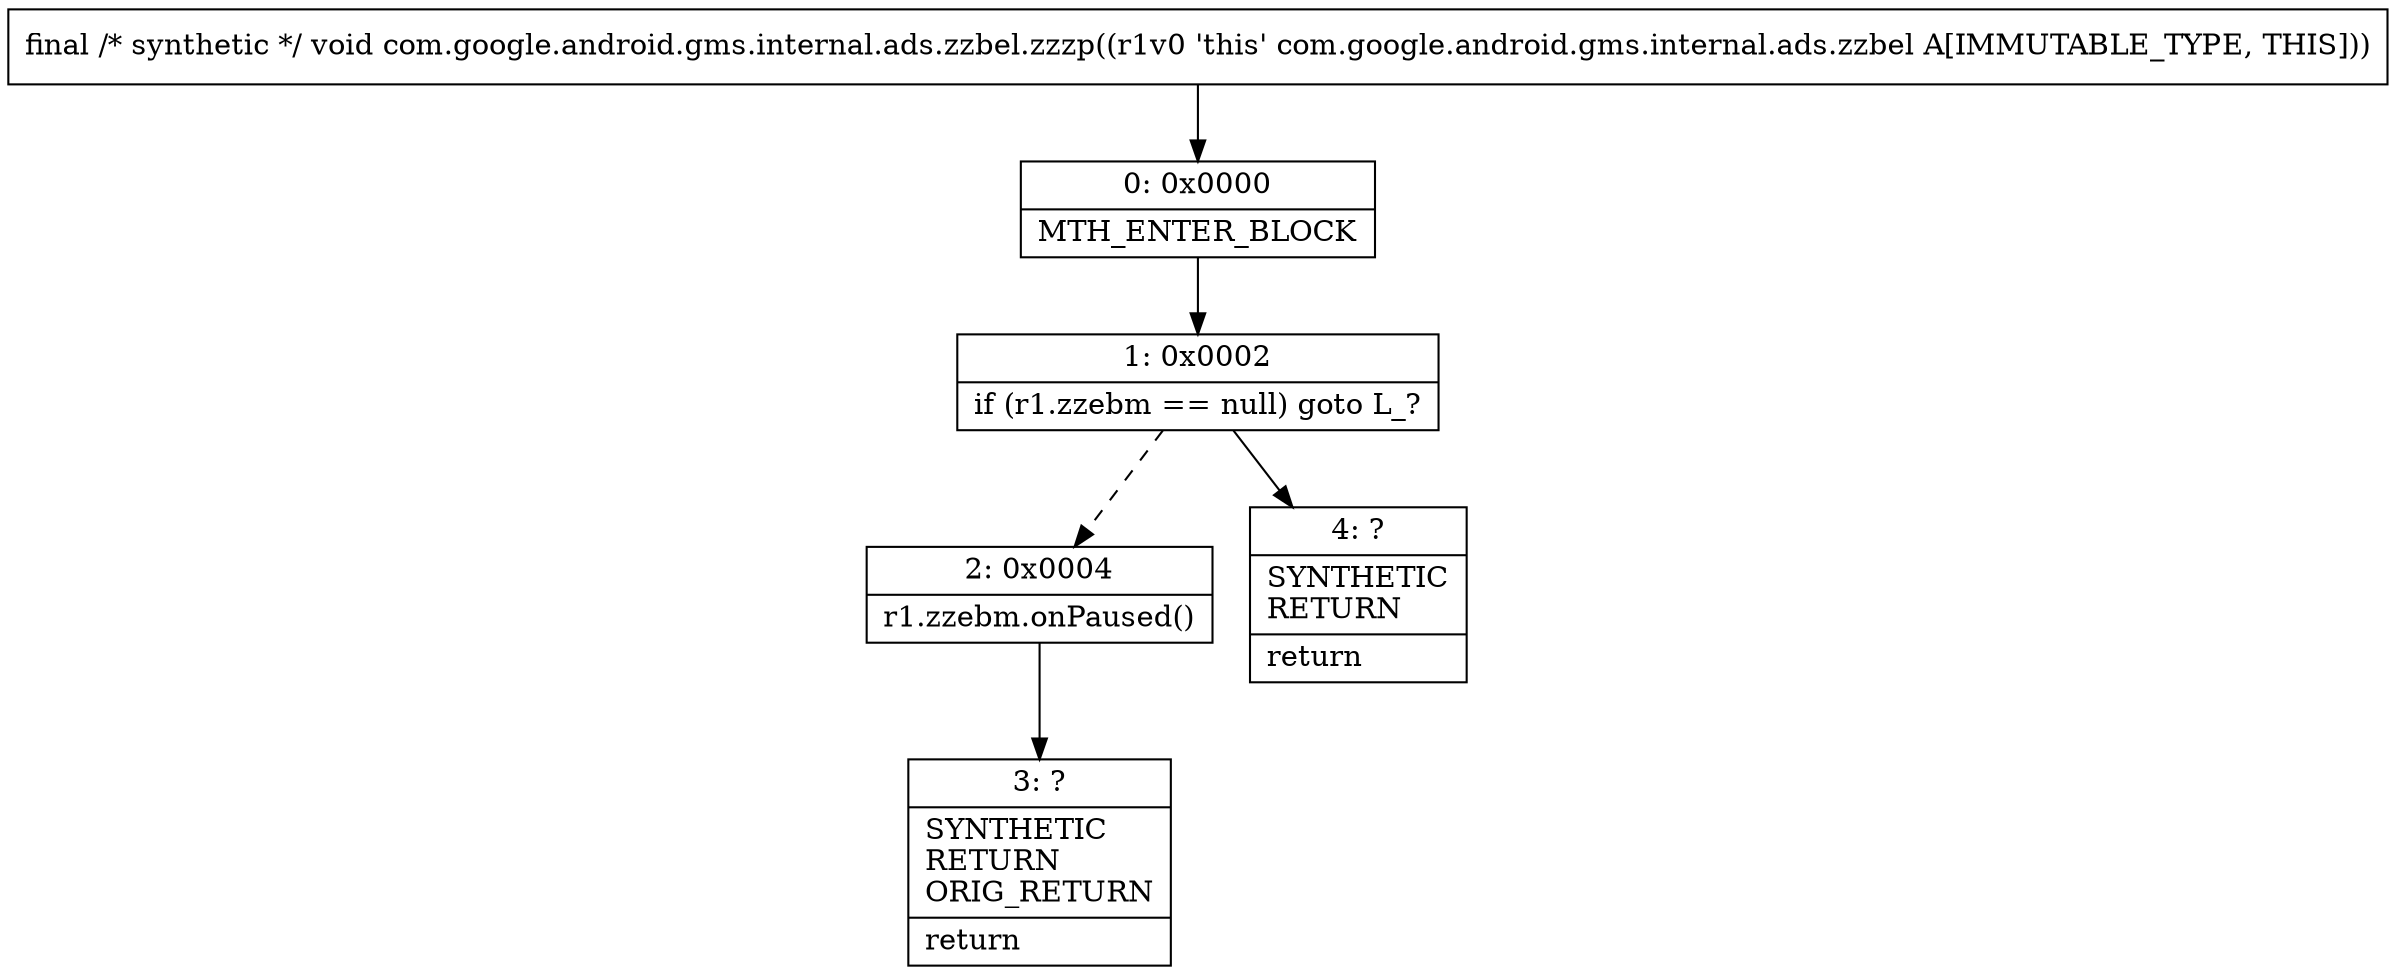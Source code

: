 digraph "CFG forcom.google.android.gms.internal.ads.zzbel.zzzp()V" {
Node_0 [shape=record,label="{0\:\ 0x0000|MTH_ENTER_BLOCK\l}"];
Node_1 [shape=record,label="{1\:\ 0x0002|if (r1.zzebm == null) goto L_?\l}"];
Node_2 [shape=record,label="{2\:\ 0x0004|r1.zzebm.onPaused()\l}"];
Node_3 [shape=record,label="{3\:\ ?|SYNTHETIC\lRETURN\lORIG_RETURN\l|return\l}"];
Node_4 [shape=record,label="{4\:\ ?|SYNTHETIC\lRETURN\l|return\l}"];
MethodNode[shape=record,label="{final \/* synthetic *\/ void com.google.android.gms.internal.ads.zzbel.zzzp((r1v0 'this' com.google.android.gms.internal.ads.zzbel A[IMMUTABLE_TYPE, THIS])) }"];
MethodNode -> Node_0;
Node_0 -> Node_1;
Node_1 -> Node_2[style=dashed];
Node_1 -> Node_4;
Node_2 -> Node_3;
}

